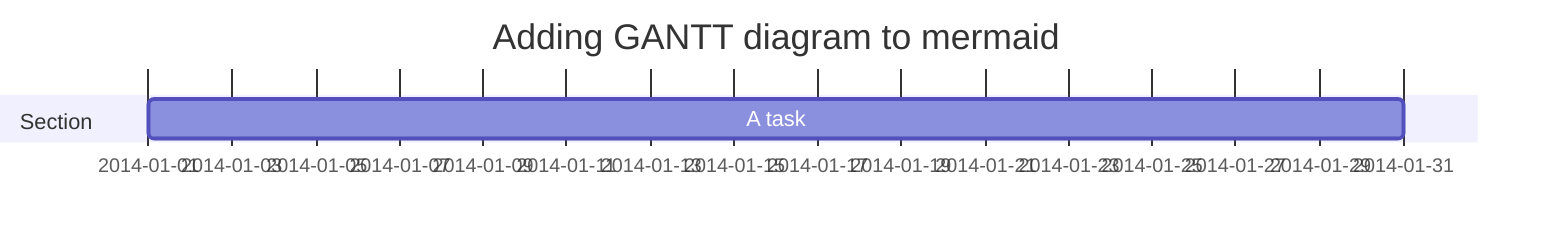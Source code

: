 gantt
  title Adding GANTT diagram to mermaid
  dateFormat  YYYY-MM-DD
  section Section
  A task           :a1, 2014-01-01, 30d